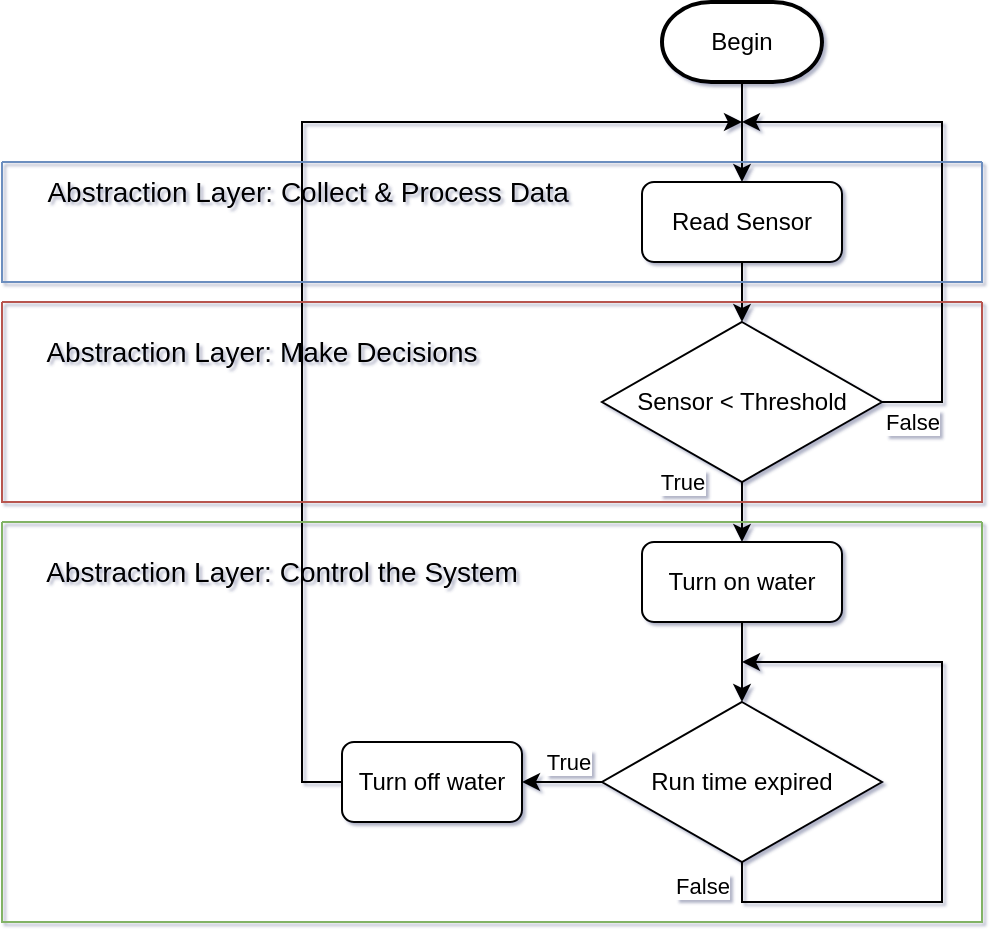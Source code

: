 <mxfile version="24.7.7">
  <diagram name="Page-1" id="6ULIpakHsoLKxna_fnID">
    <mxGraphModel dx="797" dy="410" grid="1" gridSize="10" guides="1" tooltips="1" connect="1" arrows="1" fold="1" page="1" pageScale="1" pageWidth="850" pageHeight="1100" background="#ffffff" math="0" shadow="1">
      <root>
        <mxCell id="0" />
        <mxCell id="1" parent="0" />
        <mxCell id="3KwGl_DgkvQ3R0QmnAbl-1" value="Begin" style="strokeWidth=2;html=1;shape=mxgraph.flowchart.terminator;whiteSpace=wrap;" parent="1" vertex="1">
          <mxGeometry x="380" y="680" width="80" height="40" as="geometry" />
        </mxCell>
        <mxCell id="3KwGl_DgkvQ3R0QmnAbl-9" value="Sensor &amp;lt; Threshold" style="rhombus;whiteSpace=wrap;html=1;" parent="1" vertex="1">
          <mxGeometry x="350" y="840" width="140" height="80" as="geometry" />
        </mxCell>
        <mxCell id="3KwGl_DgkvQ3R0QmnAbl-18" value="Run time expired" style="rhombus;whiteSpace=wrap;html=1;" parent="1" vertex="1">
          <mxGeometry x="350" y="1030" width="140" height="80" as="geometry" />
        </mxCell>
        <mxCell id="3KwGl_DgkvQ3R0QmnAbl-28" value="" style="endArrow=classic;html=1;rounded=0;exitX=0;exitY=0.5;exitDx=0;exitDy=0;entryX=1;entryY=0.5;entryDx=0;entryDy=0;" parent="1" source="3KwGl_DgkvQ3R0QmnAbl-18" target="mgWZljupeznzxD2v-yhq-3" edge="1">
          <mxGeometry width="50" height="50" relative="1" as="geometry">
            <mxPoint x="370" y="1110" as="sourcePoint" />
            <mxPoint x="285" y="1040" as="targetPoint" />
          </mxGeometry>
        </mxCell>
        <mxCell id="mgWZljupeznzxD2v-yhq-15" value="True" style="edgeLabel;html=1;align=center;verticalAlign=middle;resizable=0;points=[];" parent="3KwGl_DgkvQ3R0QmnAbl-28" vertex="1" connectable="0">
          <mxGeometry x="-0.143" y="-1" relative="1" as="geometry">
            <mxPoint y="-9" as="offset" />
          </mxGeometry>
        </mxCell>
        <mxCell id="3KwGl_DgkvQ3R0QmnAbl-29" value="" style="endArrow=classic;html=1;rounded=0;exitX=0;exitY=0.5;exitDx=0;exitDy=0;" parent="1" source="mgWZljupeznzxD2v-yhq-3" edge="1">
          <mxGeometry width="50" height="50" relative="1" as="geometry">
            <mxPoint x="-110" y="1100" as="sourcePoint" />
            <mxPoint x="420" y="740" as="targetPoint" />
            <Array as="points">
              <mxPoint x="200" y="1070" />
              <mxPoint x="200" y="740" />
            </Array>
          </mxGeometry>
        </mxCell>
        <mxCell id="3KwGl_DgkvQ3R0QmnAbl-32" value="" style="endArrow=classic;html=1;rounded=0;exitX=1;exitY=0.5;exitDx=0;exitDy=0;" parent="1" source="3KwGl_DgkvQ3R0QmnAbl-9" edge="1">
          <mxGeometry width="50" height="50" relative="1" as="geometry">
            <mxPoint x="370" y="740" as="sourcePoint" />
            <mxPoint x="420" y="740" as="targetPoint" />
            <Array as="points">
              <mxPoint x="520" y="880" />
              <mxPoint x="520" y="740" />
              <mxPoint x="420" y="740" />
            </Array>
          </mxGeometry>
        </mxCell>
        <mxCell id="mgWZljupeznzxD2v-yhq-20" value="False" style="edgeLabel;html=1;align=center;verticalAlign=middle;resizable=0;points=[];" parent="3KwGl_DgkvQ3R0QmnAbl-32" vertex="1" connectable="0">
          <mxGeometry x="-0.827" relative="1" as="geometry">
            <mxPoint x="-9" y="10" as="offset" />
          </mxGeometry>
        </mxCell>
        <mxCell id="mgWZljupeznzxD2v-yhq-3" value="Turn off water" style="rounded=1;whiteSpace=wrap;html=1;" parent="1" vertex="1">
          <mxGeometry x="220" y="1050" width="90" height="40" as="geometry" />
        </mxCell>
        <mxCell id="mgWZljupeznzxD2v-yhq-4" value="Turn on water" style="rounded=1;whiteSpace=wrap;html=1;" parent="1" vertex="1">
          <mxGeometry x="370" y="950" width="100" height="40" as="geometry" />
        </mxCell>
        <mxCell id="mgWZljupeznzxD2v-yhq-6" value="Read Sensor" style="rounded=1;whiteSpace=wrap;html=1;" parent="1" vertex="1">
          <mxGeometry x="370" y="770" width="100" height="40" as="geometry" />
        </mxCell>
        <mxCell id="mgWZljupeznzxD2v-yhq-7" value="" style="endArrow=classic;html=1;rounded=0;exitX=0.5;exitY=1;exitDx=0;exitDy=0;entryX=0.5;entryY=0;entryDx=0;entryDy=0;" parent="1" source="mgWZljupeznzxD2v-yhq-6" target="3KwGl_DgkvQ3R0QmnAbl-9" edge="1">
          <mxGeometry width="50" height="50" relative="1" as="geometry">
            <mxPoint x="290" y="880" as="sourcePoint" />
            <mxPoint x="340" y="830" as="targetPoint" />
          </mxGeometry>
        </mxCell>
        <mxCell id="mgWZljupeznzxD2v-yhq-8" value="" style="endArrow=classic;html=1;rounded=0;exitX=0.5;exitY=1;exitDx=0;exitDy=0;exitPerimeter=0;entryX=0.5;entryY=0;entryDx=0;entryDy=0;" parent="1" source="3KwGl_DgkvQ3R0QmnAbl-1" target="mgWZljupeznzxD2v-yhq-6" edge="1">
          <mxGeometry width="50" height="50" relative="1" as="geometry">
            <mxPoint x="290" y="810" as="sourcePoint" />
            <mxPoint x="420" y="740" as="targetPoint" />
          </mxGeometry>
        </mxCell>
        <mxCell id="mgWZljupeznzxD2v-yhq-10" value="" style="endArrow=classic;html=1;rounded=0;exitX=0.5;exitY=1;exitDx=0;exitDy=0;entryX=0.5;entryY=0;entryDx=0;entryDy=0;" parent="1" source="3KwGl_DgkvQ3R0QmnAbl-9" target="mgWZljupeznzxD2v-yhq-4" edge="1">
          <mxGeometry width="50" height="50" relative="1" as="geometry">
            <mxPoint x="290" y="950" as="sourcePoint" />
            <mxPoint x="340" y="900" as="targetPoint" />
          </mxGeometry>
        </mxCell>
        <mxCell id="mgWZljupeznzxD2v-yhq-16" value="True" style="edgeLabel;html=1;align=center;verticalAlign=middle;resizable=0;points=[];" parent="mgWZljupeznzxD2v-yhq-10" vertex="1" connectable="0">
          <mxGeometry relative="1" as="geometry">
            <mxPoint x="-30" y="-15" as="offset" />
          </mxGeometry>
        </mxCell>
        <mxCell id="mgWZljupeznzxD2v-yhq-11" value="" style="endArrow=classic;html=1;rounded=0;entryX=0.5;entryY=0;entryDx=0;entryDy=0;exitX=0.5;exitY=1;exitDx=0;exitDy=0;" parent="1" source="mgWZljupeznzxD2v-yhq-4" target="3KwGl_DgkvQ3R0QmnAbl-18" edge="1">
          <mxGeometry width="50" height="50" relative="1" as="geometry">
            <mxPoint x="400" y="1020" as="sourcePoint" />
            <mxPoint x="419.76" y="1020" as="targetPoint" />
          </mxGeometry>
        </mxCell>
        <mxCell id="mgWZljupeznzxD2v-yhq-13" value="" style="endArrow=classic;html=1;rounded=0;exitX=0.5;exitY=1;exitDx=0;exitDy=0;" parent="1" source="3KwGl_DgkvQ3R0QmnAbl-18" edge="1">
          <mxGeometry width="50" height="50" relative="1" as="geometry">
            <mxPoint x="570" y="950" as="sourcePoint" />
            <mxPoint x="420" y="1010" as="targetPoint" />
            <Array as="points">
              <mxPoint x="420" y="1130" />
              <mxPoint x="520" y="1130" />
              <mxPoint x="520" y="1010" />
            </Array>
          </mxGeometry>
        </mxCell>
        <mxCell id="mgWZljupeznzxD2v-yhq-14" value="False" style="edgeLabel;html=1;align=center;verticalAlign=middle;resizable=0;points=[];" parent="mgWZljupeznzxD2v-yhq-13" vertex="1" connectable="0">
          <mxGeometry x="-0.932" relative="1" as="geometry">
            <mxPoint x="-20" as="offset" />
          </mxGeometry>
        </mxCell>
        <mxCell id="LRud-Nw8ASfsPFeYWcTh-1" value="" style="swimlane;startSize=0;fillColor=#d5e8d4;strokeColor=#82b366;rounded=1;fillStyle=auto;" vertex="1" parent="1">
          <mxGeometry x="50" y="940" width="490" height="200" as="geometry" />
        </mxCell>
        <mxCell id="LRud-Nw8ASfsPFeYWcTh-7" value="&lt;font style=&quot;font-size: 14px;&quot;&gt;&lt;font style=&quot;&quot;&gt;Abstraction&amp;nbsp;&lt;/font&gt;&lt;span style=&quot;background-color: initial;&quot;&gt;Layer: Control the System&lt;/span&gt;&lt;/font&gt;" style="text;html=1;align=center;verticalAlign=middle;whiteSpace=wrap;rounded=0;" vertex="1" parent="LRud-Nw8ASfsPFeYWcTh-1">
          <mxGeometry x="10" y="10" width="260" height="30" as="geometry" />
        </mxCell>
        <mxCell id="LRud-Nw8ASfsPFeYWcTh-2" value="" style="swimlane;startSize=0;fillColor=#f8cecc;strokeColor=#b85450;" vertex="1" parent="1">
          <mxGeometry x="50" y="830" width="490" height="100" as="geometry" />
        </mxCell>
        <mxCell id="LRud-Nw8ASfsPFeYWcTh-4" value="&lt;font style=&quot;font-size: 14px;&quot;&gt;Abstraction Layer: Make Decisions&lt;/font&gt;" style="text;html=1;align=center;verticalAlign=middle;whiteSpace=wrap;rounded=0;" vertex="1" parent="LRud-Nw8ASfsPFeYWcTh-2">
          <mxGeometry x="10" y="10" width="240" height="30" as="geometry" />
        </mxCell>
        <mxCell id="LRud-Nw8ASfsPFeYWcTh-3" value="" style="swimlane;startSize=0;fillColor=#dae8fc;strokeColor=#6c8ebf;" vertex="1" parent="1">
          <mxGeometry x="50" y="760" width="490" height="60" as="geometry" />
        </mxCell>
        <mxCell id="LRud-Nw8ASfsPFeYWcTh-8" value="&lt;font style=&quot;font-size: 14px;&quot;&gt;Abstraction Layer: Collect &amp;amp; Process Data&amp;nbsp;&lt;/font&gt;" style="text;html=1;align=center;verticalAlign=middle;whiteSpace=wrap;rounded=0;" vertex="1" parent="LRud-Nw8ASfsPFeYWcTh-3">
          <mxGeometry x="10" width="290" height="30" as="geometry" />
        </mxCell>
      </root>
    </mxGraphModel>
  </diagram>
</mxfile>
